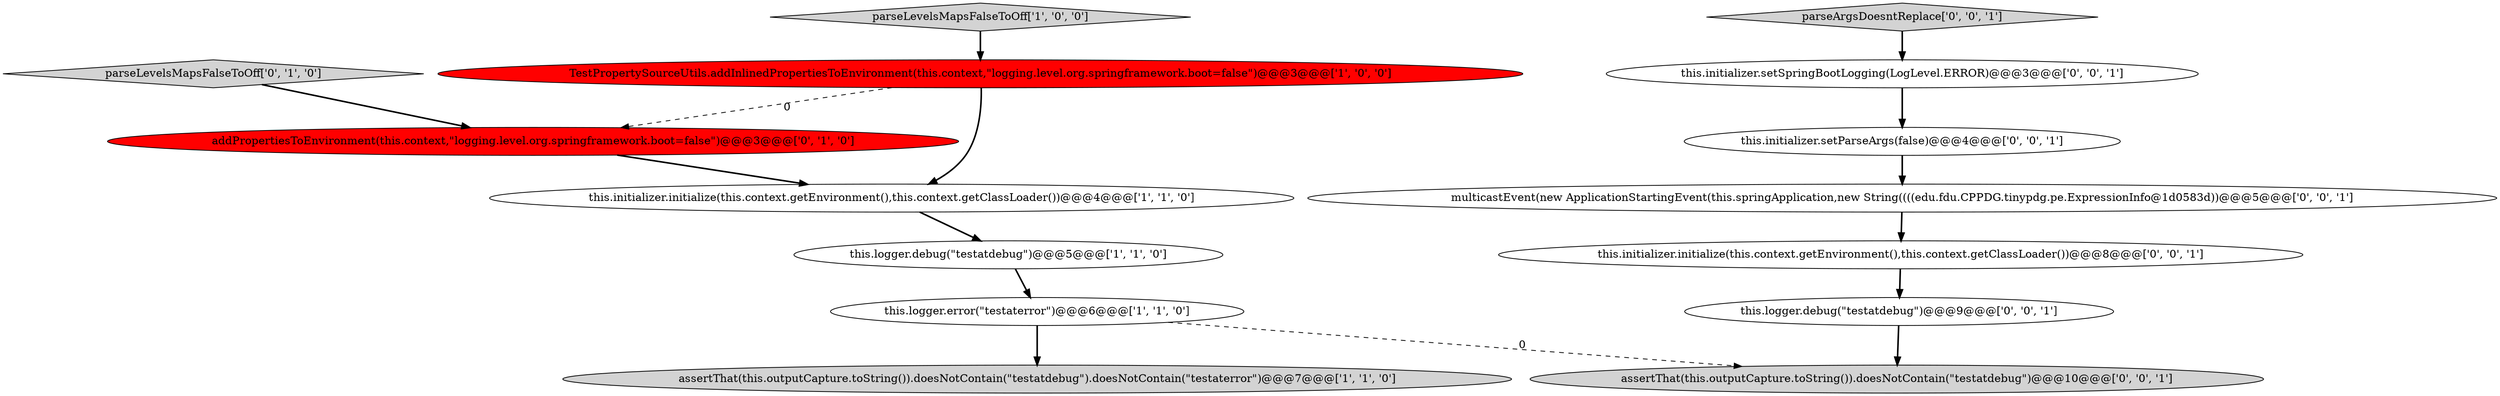 digraph {
8 [style = filled, label = "this.initializer.setParseArgs(false)@@@4@@@['0', '0', '1']", fillcolor = white, shape = ellipse image = "AAA0AAABBB3BBB"];
12 [style = filled, label = "this.initializer.setSpringBootLogging(LogLevel.ERROR)@@@3@@@['0', '0', '1']", fillcolor = white, shape = ellipse image = "AAA0AAABBB3BBB"];
3 [style = filled, label = "this.initializer.initialize(this.context.getEnvironment(),this.context.getClassLoader())@@@4@@@['1', '1', '0']", fillcolor = white, shape = ellipse image = "AAA0AAABBB1BBB"];
0 [style = filled, label = "this.logger.debug(\"testatdebug\")@@@5@@@['1', '1', '0']", fillcolor = white, shape = ellipse image = "AAA0AAABBB1BBB"];
11 [style = filled, label = "this.initializer.initialize(this.context.getEnvironment(),this.context.getClassLoader())@@@8@@@['0', '0', '1']", fillcolor = white, shape = ellipse image = "AAA0AAABBB3BBB"];
6 [style = filled, label = "parseLevelsMapsFalseToOff['0', '1', '0']", fillcolor = lightgray, shape = diamond image = "AAA0AAABBB2BBB"];
5 [style = filled, label = "assertThat(this.outputCapture.toString()).doesNotContain(\"testatdebug\").doesNotContain(\"testaterror\")@@@7@@@['1', '1', '0']", fillcolor = lightgray, shape = ellipse image = "AAA0AAABBB1BBB"];
1 [style = filled, label = "TestPropertySourceUtils.addInlinedPropertiesToEnvironment(this.context,\"logging.level.org.springframework.boot=false\")@@@3@@@['1', '0', '0']", fillcolor = red, shape = ellipse image = "AAA1AAABBB1BBB"];
7 [style = filled, label = "addPropertiesToEnvironment(this.context,\"logging.level.org.springframework.boot=false\")@@@3@@@['0', '1', '0']", fillcolor = red, shape = ellipse image = "AAA1AAABBB2BBB"];
2 [style = filled, label = "parseLevelsMapsFalseToOff['1', '0', '0']", fillcolor = lightgray, shape = diamond image = "AAA0AAABBB1BBB"];
9 [style = filled, label = "assertThat(this.outputCapture.toString()).doesNotContain(\"testatdebug\")@@@10@@@['0', '0', '1']", fillcolor = lightgray, shape = ellipse image = "AAA0AAABBB3BBB"];
10 [style = filled, label = "multicastEvent(new ApplicationStartingEvent(this.springApplication,new String((((edu.fdu.CPPDG.tinypdg.pe.ExpressionInfo@1d0583d))@@@5@@@['0', '0', '1']", fillcolor = white, shape = ellipse image = "AAA0AAABBB3BBB"];
4 [style = filled, label = "this.logger.error(\"testaterror\")@@@6@@@['1', '1', '0']", fillcolor = white, shape = ellipse image = "AAA0AAABBB1BBB"];
14 [style = filled, label = "this.logger.debug(\"testatdebug\")@@@9@@@['0', '0', '1']", fillcolor = white, shape = ellipse image = "AAA0AAABBB3BBB"];
13 [style = filled, label = "parseArgsDoesntReplace['0', '0', '1']", fillcolor = lightgray, shape = diamond image = "AAA0AAABBB3BBB"];
1->3 [style = bold, label=""];
8->10 [style = bold, label=""];
14->9 [style = bold, label=""];
4->9 [style = dashed, label="0"];
13->12 [style = bold, label=""];
1->7 [style = dashed, label="0"];
6->7 [style = bold, label=""];
0->4 [style = bold, label=""];
11->14 [style = bold, label=""];
4->5 [style = bold, label=""];
12->8 [style = bold, label=""];
2->1 [style = bold, label=""];
7->3 [style = bold, label=""];
3->0 [style = bold, label=""];
10->11 [style = bold, label=""];
}
